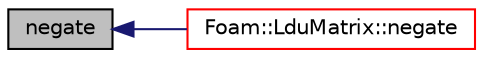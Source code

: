 digraph "negate"
{
  bgcolor="transparent";
  edge [fontname="Helvetica",fontsize="10",labelfontname="Helvetica",labelfontsize="10"];
  node [fontname="Helvetica",fontsize="10",shape=record];
  rankdir="LR";
  Node77666 [label="negate",height=0.2,width=0.4,color="black", fillcolor="grey75", style="filled", fontcolor="black"];
  Node77666 -> Node77667 [dir="back",color="midnightblue",fontsize="10",style="solid",fontname="Helvetica"];
  Node77667 [label="Foam::LduMatrix::negate",height=0.2,width=0.4,color="red",URL="$a28105.html#abcdb1512395327f8236a4f4a4d4ff648"];
}
